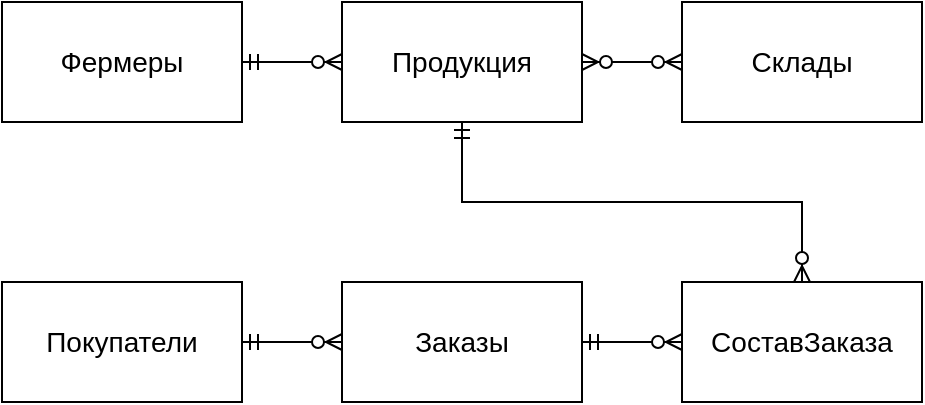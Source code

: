 <mxfile version="24.3.1" type="device">
  <diagram name="Страница — 1" id="yAgx-q7i0FoWGloPE-GG">
    <mxGraphModel dx="724" dy="390" grid="1" gridSize="10" guides="1" tooltips="1" connect="1" arrows="1" fold="1" page="1" pageScale="1" pageWidth="827" pageHeight="1169" math="0" shadow="0">
      <root>
        <mxCell id="0" />
        <mxCell id="1" parent="0" />
        <mxCell id="Q0OgKuA4joVGONTKAH2Z-1" value="&lt;font style=&quot;font-size: 14px;&quot;&gt;Фермеры&lt;/font&gt;" style="rounded=0;whiteSpace=wrap;html=1;" vertex="1" parent="1">
          <mxGeometry x="150" y="90" width="120" height="60" as="geometry" />
        </mxCell>
        <mxCell id="Q0OgKuA4joVGONTKAH2Z-2" value="&lt;font style=&quot;font-size: 14px;&quot;&gt;Продукция&lt;/font&gt;" style="rounded=0;whiteSpace=wrap;html=1;" vertex="1" parent="1">
          <mxGeometry x="320" y="90" width="120" height="60" as="geometry" />
        </mxCell>
        <mxCell id="Q0OgKuA4joVGONTKAH2Z-3" value="&lt;font style=&quot;font-size: 14px;&quot;&gt;Склады&lt;/font&gt;" style="rounded=0;whiteSpace=wrap;html=1;" vertex="1" parent="1">
          <mxGeometry x="490" y="90" width="120" height="60" as="geometry" />
        </mxCell>
        <mxCell id="Q0OgKuA4joVGONTKAH2Z-4" value="&lt;font style=&quot;font-size: 14px;&quot;&gt;Заказы&lt;/font&gt;" style="rounded=0;whiteSpace=wrap;html=1;" vertex="1" parent="1">
          <mxGeometry x="320" y="230" width="120" height="60" as="geometry" />
        </mxCell>
        <mxCell id="Q0OgKuA4joVGONTKAH2Z-5" value="&lt;font style=&quot;font-size: 14px;&quot;&gt;СоставЗаказа&lt;/font&gt;" style="rounded=0;whiteSpace=wrap;html=1;" vertex="1" parent="1">
          <mxGeometry x="490" y="230" width="120" height="60" as="geometry" />
        </mxCell>
        <mxCell id="Q0OgKuA4joVGONTKAH2Z-6" value="&lt;font style=&quot;font-size: 14px;&quot;&gt;Покупатели&lt;/font&gt;" style="rounded=0;whiteSpace=wrap;html=1;" vertex="1" parent="1">
          <mxGeometry x="150" y="230" width="120" height="60" as="geometry" />
        </mxCell>
        <mxCell id="Q0OgKuA4joVGONTKAH2Z-7" value="" style="edgeStyle=entityRelationEdgeStyle;fontSize=12;html=1;endArrow=ERzeroToMany;startArrow=ERmandOne;rounded=0;entryX=0;entryY=0.5;entryDx=0;entryDy=0;" edge="1" parent="1" target="Q0OgKuA4joVGONTKAH2Z-2">
          <mxGeometry width="100" height="100" relative="1" as="geometry">
            <mxPoint x="270" y="120" as="sourcePoint" />
            <mxPoint x="370" y="20" as="targetPoint" />
          </mxGeometry>
        </mxCell>
        <mxCell id="Q0OgKuA4joVGONTKAH2Z-8" value="" style="edgeStyle=entityRelationEdgeStyle;fontSize=12;html=1;endArrow=ERzeroToMany;endFill=1;startArrow=ERzeroToMany;rounded=0;entryX=0;entryY=0.5;entryDx=0;entryDy=0;" edge="1" parent="1" target="Q0OgKuA4joVGONTKAH2Z-3">
          <mxGeometry width="100" height="100" relative="1" as="geometry">
            <mxPoint x="440" y="120" as="sourcePoint" />
            <mxPoint x="540" y="20" as="targetPoint" />
          </mxGeometry>
        </mxCell>
        <mxCell id="Q0OgKuA4joVGONTKAH2Z-12" value="" style="edgeStyle=entityRelationEdgeStyle;fontSize=12;html=1;endArrow=ERzeroToMany;startArrow=ERmandOne;rounded=0;" edge="1" parent="1" target="Q0OgKuA4joVGONTKAH2Z-4">
          <mxGeometry width="100" height="100" relative="1" as="geometry">
            <mxPoint x="270" y="260" as="sourcePoint" />
            <mxPoint x="370" y="160" as="targetPoint" />
          </mxGeometry>
        </mxCell>
        <mxCell id="Q0OgKuA4joVGONTKAH2Z-17" value="" style="edgeStyle=orthogonalEdgeStyle;fontSize=12;html=1;endArrow=ERzeroToMany;startArrow=ERmandOne;rounded=0;exitX=0.5;exitY=1;exitDx=0;exitDy=0;entryX=0.5;entryY=0;entryDx=0;entryDy=0;" edge="1" parent="1" source="Q0OgKuA4joVGONTKAH2Z-2" target="Q0OgKuA4joVGONTKAH2Z-5">
          <mxGeometry width="100" height="100" relative="1" as="geometry">
            <mxPoint x="450" y="280" as="sourcePoint" />
            <mxPoint x="550" y="180" as="targetPoint" />
          </mxGeometry>
        </mxCell>
        <mxCell id="Q0OgKuA4joVGONTKAH2Z-18" value="" style="edgeStyle=entityRelationEdgeStyle;fontSize=12;html=1;endArrow=ERzeroToMany;startArrow=ERmandOne;rounded=0;entryX=0;entryY=0.5;entryDx=0;entryDy=0;" edge="1" parent="1" target="Q0OgKuA4joVGONTKAH2Z-5">
          <mxGeometry width="100" height="100" relative="1" as="geometry">
            <mxPoint x="440" y="260" as="sourcePoint" />
            <mxPoint x="540" y="160" as="targetPoint" />
          </mxGeometry>
        </mxCell>
      </root>
    </mxGraphModel>
  </diagram>
</mxfile>
